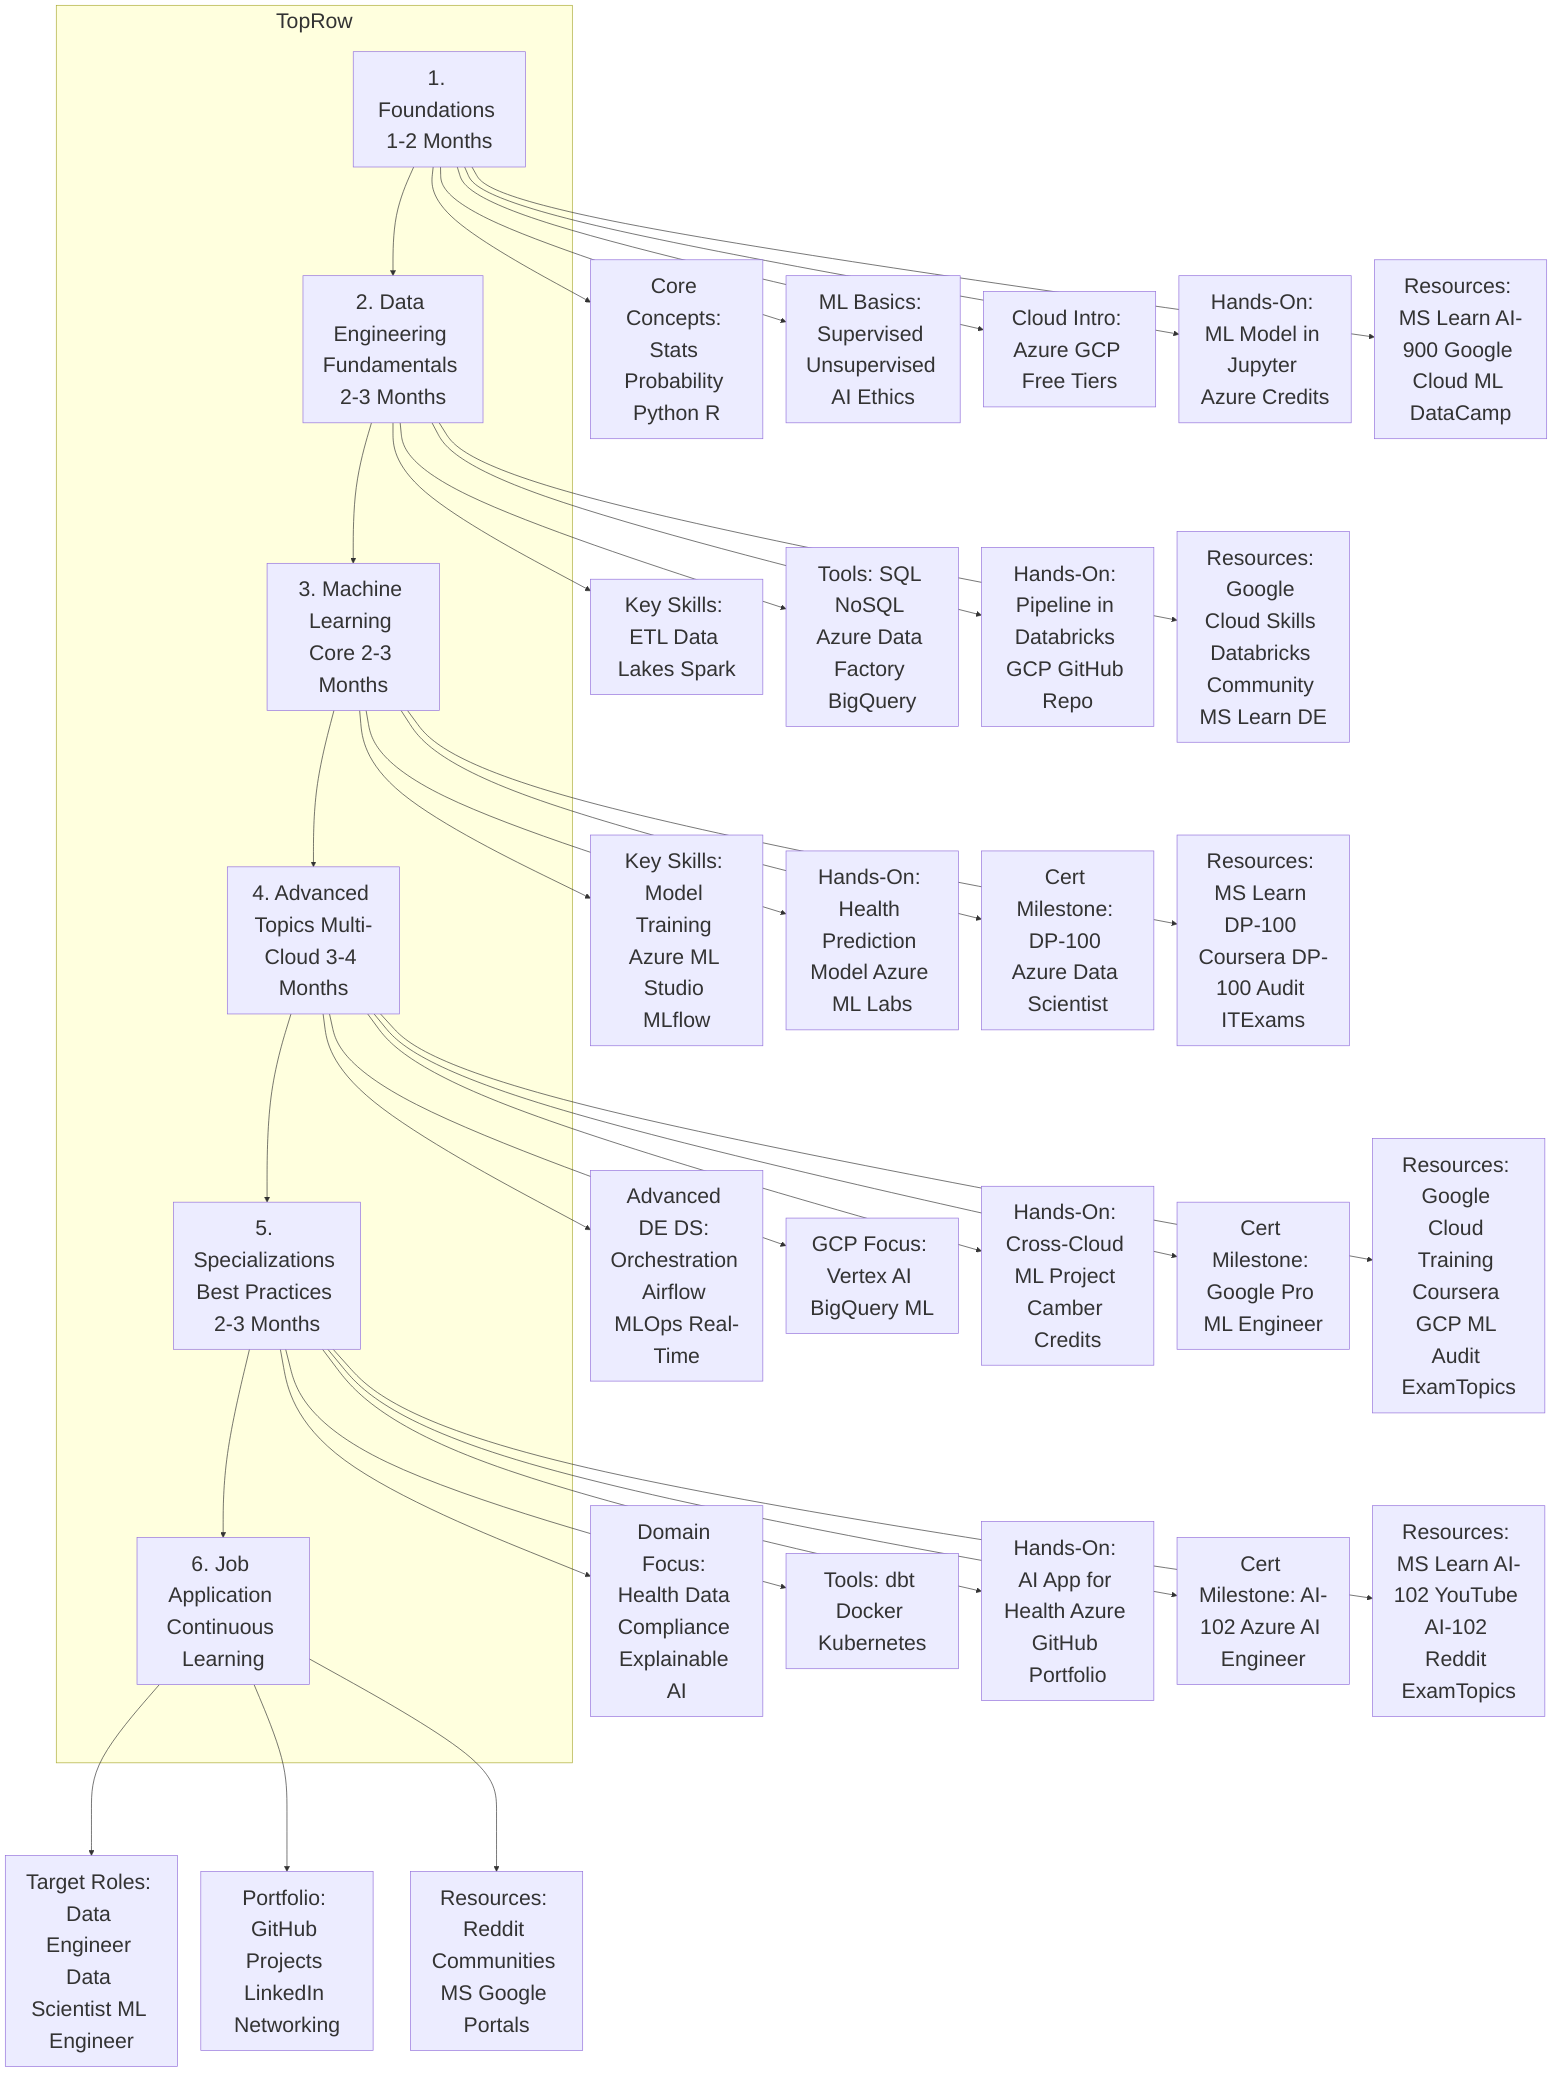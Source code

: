 %%{init: {"flowchart": {"rankSpacing": 140, "nodeSpacing": 35}, "themeVariables": {"fontSize": "32px"}}}%%
graph TB
  %% put the main timeline in a single horizontal row at the top
  subgraph TopRow
    direction LR
    A[1. Foundations 1-2 Months] --> B[2. Data Engineering Fundamentals 2-3 Months]
    B --> C[3. Machine Learning Core 2-3 Months]
    C --> D[4. Advanced Topics Multi-Cloud 3-4 Months]
    D --> E[5. Specializations Best Practices 2-3 Months]
    E --> F[6. Job Application Continuous Learning]
  end

  %% children listed directly (no subgraphs) so they stack under each parent without resizing the parent group
  A --> A1[Core Concepts: Stats Probability Python R]
  A --> A2[ML Basics: Supervised Unsupervised AI Ethics]
  A --> A3[Cloud Intro: Azure GCP Free Tiers]
  A --> A4[Hands-On: ML Model in Jupyter Azure Credits]
  A --> A5[Resources: MS Learn AI-900 Google Cloud ML DataCamp]

  B --> B1[Key Skills: ETL Data Lakes Spark]
  B --> B2[Tools: SQL NoSQL Azure Data Factory BigQuery]
  B --> B3[Hands-On: Pipeline in Databricks GCP GitHub Repo]
  B --> B4[Resources: Google Cloud Skills Databricks Community MS Learn DE]

  C --> C1[Key Skills: Model Training Azure ML Studio MLflow]
  C --> C2[Hands-On: Health Prediction Model Azure ML Labs]
  C --> C3[Cert Milestone: DP-100 Azure Data Scientist]
  C --> C4[Resources: MS Learn DP-100 Coursera DP-100 Audit ITExams]

  D --> D1[Advanced DE DS: Orchestration Airflow MLOps Real-Time]
  D --> D2[GCP Focus: Vertex AI BigQuery ML]
  D --> D3[Hands-On: Cross-Cloud ML Project Camber Credits]
  D --> D4[Cert Milestone: Google Pro ML Engineer]
  D --> D5[Resources: Google Cloud Training Coursera GCP ML Audit ExamTopics]

  E --> E1[Domain Focus: Health Data Compliance Explainable AI]
  E --> E2[Tools: dbt Docker Kubernetes]
  E --> E3[Hands-On: AI App for Health Azure GitHub Portfolio]
  E --> E4[Cert Milestone: AI-102 Azure AI Engineer]
  E --> E5[Resources: MS Learn AI-102 YouTube AI-102 Reddit ExamTopics]

  F --> F1[Target Roles: Data Engineer Data Scientist ML Engineer]
  F --> F2[Portfolio: GitHub Projects LinkedIn Networking]
  F --> F3[Resources: Reddit Communities MS Google Portals]